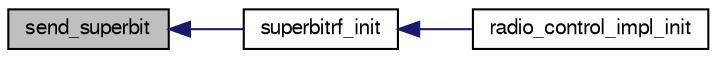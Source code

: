 digraph "send_superbit"
{
  edge [fontname="FreeSans",fontsize="10",labelfontname="FreeSans",labelfontsize="10"];
  node [fontname="FreeSans",fontsize="10",shape=record];
  rankdir="LR";
  Node1 [label="send_superbit",height=0.2,width=0.4,color="black", fillcolor="grey75", style="filled", fontcolor="black"];
  Node1 -> Node2 [dir="back",color="midnightblue",fontsize="10",style="solid",fontname="FreeSans"];
  Node2 [label="superbitrf_init",height=0.2,width=0.4,color="black", fillcolor="white", style="filled",URL="$subsystems_2datalink_2superbitrf_8h.html#a7b9a2741375ca1dffc4f2e6a6d7a9307",tooltip="Initialize the superbitrf. "];
  Node2 -> Node3 [dir="back",color="midnightblue",fontsize="10",style="solid",fontname="FreeSans"];
  Node3 [label="radio_control_impl_init",height=0.2,width=0.4,color="black", fillcolor="white", style="filled",URL="$superbitrf__rc_8c.html#a6ba4bebf68f7ff39f4569dfe3b1f2832",tooltip="Initialization. "];
}
